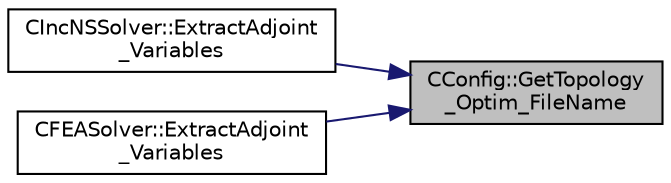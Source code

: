 digraph "CConfig::GetTopology_Optim_FileName"
{
 // LATEX_PDF_SIZE
  edge [fontname="Helvetica",fontsize="10",labelfontname="Helvetica",labelfontsize="10"];
  node [fontname="Helvetica",fontsize="10",shape=record];
  rankdir="RL";
  Node1 [label="CConfig::GetTopology\l_Optim_FileName",height=0.2,width=0.4,color="black", fillcolor="grey75", style="filled", fontcolor="black",tooltip="Get name of output file for topology optimization derivatives."];
  Node1 -> Node2 [dir="back",color="midnightblue",fontsize="10",style="solid",fontname="Helvetica"];
  Node2 [label="CIncNSSolver::ExtractAdjoint\l_Variables",height=0.2,width=0.4,color="black", fillcolor="white", style="filled",URL="$classCIncNSSolver.html#a7705a10942031959475595f46ac6a01e",tooltip="A virtual member."];
  Node1 -> Node3 [dir="back",color="midnightblue",fontsize="10",style="solid",fontname="Helvetica"];
  Node3 [label="CFEASolver::ExtractAdjoint\l_Variables",height=0.2,width=0.4,color="black", fillcolor="white", style="filled",URL="$classCFEASolver.html#a6dcdd292eefa3b65d98bfa524f56a274",tooltip="A virtual member."];
}
